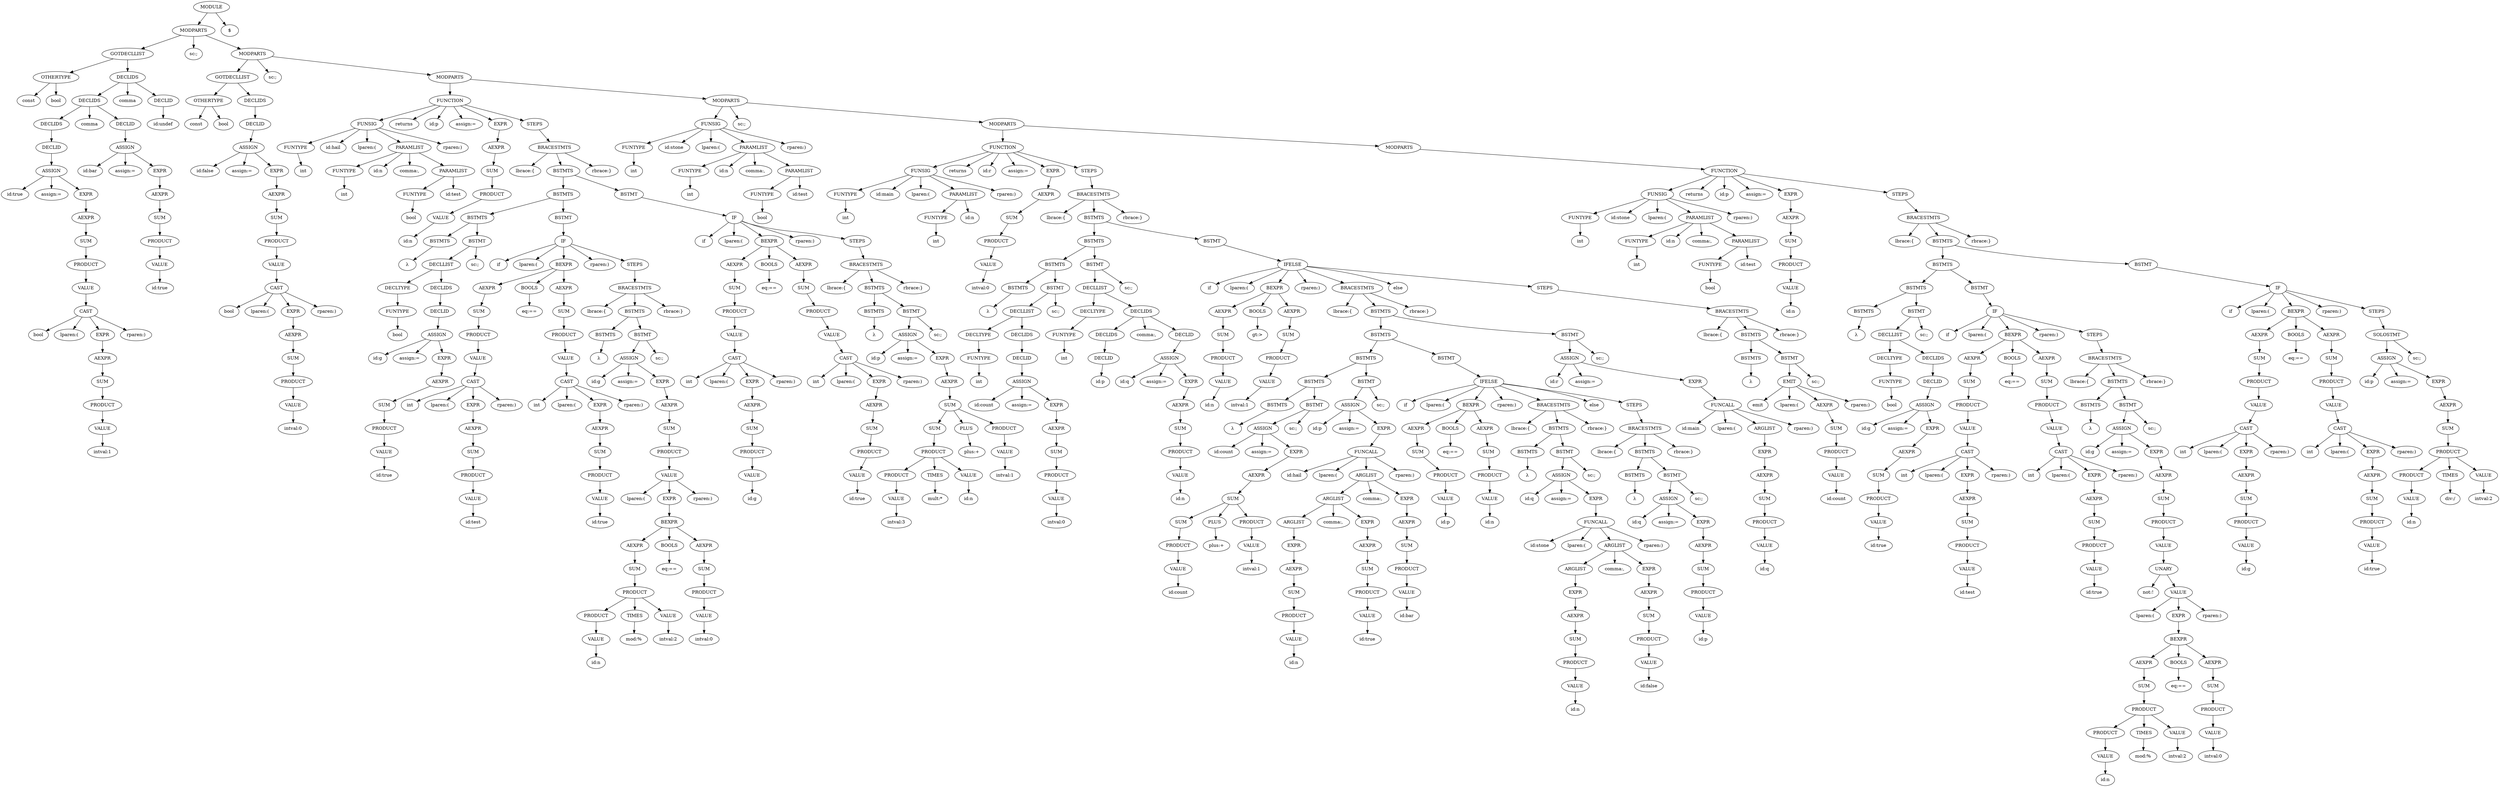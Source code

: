 digraph {
	Node0[label="MODULE"]
	Node1[label="MODPARTS"]
Node0->Node1[label=""]
	Node2[label="GOTDECLLIST"]
Node1->Node2[label=""]
	Node3[label="OTHERTYPE"]
Node2->Node3[label=""]
	Node4[label="const"]
Node3->Node4[label=""]
	Node5[label="bool"]
Node3->Node5[label=""]
	Node6[label="DECLIDS"]
Node2->Node6[label=""]
	Node7[label="DECLIDS"]
Node6->Node7[label=""]
	Node8[label="DECLIDS"]
Node7->Node8[label=""]
	Node9[label="DECLID"]
Node8->Node9[label=""]
	Node10[label="ASSIGN"]
Node9->Node10[label=""]
	Node11[label="id:true"]
Node10->Node11[label=""]
	Node12[label="assign:="]
Node10->Node12[label=""]
	Node13[label="EXPR"]
Node10->Node13[label=""]
	Node14[label="AEXPR"]
Node13->Node14[label=""]
	Node15[label="SUM"]
Node14->Node15[label=""]
	Node16[label="PRODUCT"]
Node15->Node16[label=""]
	Node17[label="VALUE"]
Node16->Node17[label=""]
	Node18[label="CAST"]
Node17->Node18[label=""]
	Node19[label="bool"]
Node18->Node19[label=""]
	Node20[label="lparen:("]
Node18->Node20[label=""]
	Node21[label="EXPR"]
Node18->Node21[label=""]
	Node22[label="AEXPR"]
Node21->Node22[label=""]
	Node23[label="SUM"]
Node22->Node23[label=""]
	Node24[label="PRODUCT"]
Node23->Node24[label=""]
	Node25[label="VALUE"]
Node24->Node25[label=""]
	Node26[label="intval:1"]
Node25->Node26[label=""]
	Node27[label="rparen:)"]
Node18->Node27[label=""]
	Node28[label="comma"]
Node7->Node28[label=""]
	Node29[label="DECLID"]
Node7->Node29[label=""]
	Node30[label="ASSIGN"]
Node29->Node30[label=""]
	Node31[label="id:bar"]
Node30->Node31[label=""]
	Node32[label="assign:="]
Node30->Node32[label=""]
	Node33[label="EXPR"]
Node30->Node33[label=""]
	Node34[label="AEXPR"]
Node33->Node34[label=""]
	Node35[label="SUM"]
Node34->Node35[label=""]
	Node36[label="PRODUCT"]
Node35->Node36[label=""]
	Node37[label="VALUE"]
Node36->Node37[label=""]
	Node38[label="id:true"]
Node37->Node38[label=""]
	Node39[label="comma"]
Node6->Node39[label=""]
	Node40[label="DECLID"]
Node6->Node40[label=""]
	Node41[label="id:undef"]
Node40->Node41[label=""]
	Node42[label="sc:;"]
Node1->Node42[label=""]
	Node43[label="MODPARTS"]
Node1->Node43[label=""]
	Node44[label="GOTDECLLIST"]
Node43->Node44[label=""]
	Node45[label="OTHERTYPE"]
Node44->Node45[label=""]
	Node46[label="const"]
Node45->Node46[label=""]
	Node47[label="bool"]
Node45->Node47[label=""]
	Node48[label="DECLIDS"]
Node44->Node48[label=""]
	Node49[label="DECLID"]
Node48->Node49[label=""]
	Node50[label="ASSIGN"]
Node49->Node50[label=""]
	Node51[label="id:false"]
Node50->Node51[label=""]
	Node52[label="assign:="]
Node50->Node52[label=""]
	Node53[label="EXPR"]
Node50->Node53[label=""]
	Node54[label="AEXPR"]
Node53->Node54[label=""]
	Node55[label="SUM"]
Node54->Node55[label=""]
	Node56[label="PRODUCT"]
Node55->Node56[label=""]
	Node57[label="VALUE"]
Node56->Node57[label=""]
	Node58[label="CAST"]
Node57->Node58[label=""]
	Node59[label="bool"]
Node58->Node59[label=""]
	Node60[label="lparen:("]
Node58->Node60[label=""]
	Node61[label="EXPR"]
Node58->Node61[label=""]
	Node62[label="AEXPR"]
Node61->Node62[label=""]
	Node63[label="SUM"]
Node62->Node63[label=""]
	Node64[label="PRODUCT"]
Node63->Node64[label=""]
	Node65[label="VALUE"]
Node64->Node65[label=""]
	Node66[label="intval:0"]
Node65->Node66[label=""]
	Node67[label="rparen:)"]
Node58->Node67[label=""]
	Node68[label="sc:;"]
Node43->Node68[label=""]
	Node69[label="MODPARTS"]
Node43->Node69[label=""]
	Node70[label="FUNCTION"]
Node69->Node70[label=""]
	Node71[label="FUNSIG"]
Node70->Node71[label=""]
	Node72[label="FUNTYPE"]
Node71->Node72[label=""]
	Node73[label="int"]
Node72->Node73[label=""]
	Node74[label="id:hail"]
Node71->Node74[label=""]
	Node75[label="lparen:("]
Node71->Node75[label=""]
	Node76[label="PARAMLIST"]
Node71->Node76[label=""]
	Node77[label="FUNTYPE"]
Node76->Node77[label=""]
	Node78[label="int"]
Node77->Node78[label=""]
	Node79[label="id:n"]
Node76->Node79[label=""]
	Node80[label="comma:,"]
Node76->Node80[label=""]
	Node81[label="PARAMLIST"]
Node76->Node81[label=""]
	Node82[label="FUNTYPE"]
Node81->Node82[label=""]
	Node83[label="bool"]
Node82->Node83[label=""]
	Node84[label="id:test"]
Node81->Node84[label=""]
	Node85[label="rparen:)"]
Node71->Node85[label=""]
	Node86[label="returns"]
Node70->Node86[label=""]
	Node87[label="id:p"]
Node70->Node87[label=""]
	Node88[label="assign:="]
Node70->Node88[label=""]
	Node89[label="EXPR"]
Node70->Node89[label=""]
	Node90[label="AEXPR"]
Node89->Node90[label=""]
	Node91[label="SUM"]
Node90->Node91[label=""]
	Node92[label="PRODUCT"]
Node91->Node92[label=""]
	Node93[label="VALUE"]
Node92->Node93[label=""]
	Node94[label="id:n"]
Node93->Node94[label=""]
	Node95[label="STEPS"]
Node70->Node95[label=""]
	Node96[label="BRACESTMTS"]
Node95->Node96[label=""]
	Node97[label="lbrace:{"]
Node96->Node97[label=""]
	Node98[label="BSTMTS"]
Node96->Node98[label=""]
	Node99[label="BSTMTS"]
Node98->Node99[label=""]
	Node100[label="BSTMTS"]
Node99->Node100[label=""]
	Node101[label="BSTMTS"]
Node100->Node101[label=""]
	Node102[label="λ"]
Node101->Node102[label=""]
	Node103[label="BSTMT"]
Node100->Node103[label=""]
	Node104[label="DECLLIST"]
Node103->Node104[label=""]
	Node105[label="DECLTYPE"]
Node104->Node105[label=""]
	Node106[label="FUNTYPE"]
Node105->Node106[label=""]
	Node107[label="bool"]
Node106->Node107[label=""]
	Node108[label="DECLIDS"]
Node104->Node108[label=""]
	Node109[label="DECLID"]
Node108->Node109[label=""]
	Node110[label="ASSIGN"]
Node109->Node110[label=""]
	Node111[label="id:g"]
Node110->Node111[label=""]
	Node112[label="assign:="]
Node110->Node112[label=""]
	Node113[label="EXPR"]
Node110->Node113[label=""]
	Node114[label="AEXPR"]
Node113->Node114[label=""]
	Node115[label="SUM"]
Node114->Node115[label=""]
	Node116[label="PRODUCT"]
Node115->Node116[label=""]
	Node117[label="VALUE"]
Node116->Node117[label=""]
	Node118[label="id:true"]
Node117->Node118[label=""]
	Node119[label="sc:;"]
Node103->Node119[label=""]
	Node120[label="BSTMT"]
Node99->Node120[label=""]
	Node121[label="IF"]
Node120->Node121[label=""]
	Node122[label="if"]
Node121->Node122[label=""]
	Node123[label="lparen:("]
Node121->Node123[label=""]
	Node124[label="BEXPR"]
Node121->Node124[label=""]
	Node125[label="AEXPR"]
Node124->Node125[label=""]
	Node126[label="SUM"]
Node125->Node126[label=""]
	Node127[label="PRODUCT"]
Node126->Node127[label=""]
	Node128[label="VALUE"]
Node127->Node128[label=""]
	Node129[label="CAST"]
Node128->Node129[label=""]
	Node130[label="int"]
Node129->Node130[label=""]
	Node131[label="lparen:("]
Node129->Node131[label=""]
	Node132[label="EXPR"]
Node129->Node132[label=""]
	Node133[label="AEXPR"]
Node132->Node133[label=""]
	Node134[label="SUM"]
Node133->Node134[label=""]
	Node135[label="PRODUCT"]
Node134->Node135[label=""]
	Node136[label="VALUE"]
Node135->Node136[label=""]
	Node137[label="id:test"]
Node136->Node137[label=""]
	Node138[label="rparen:)"]
Node129->Node138[label=""]
	Node139[label="BOOLS"]
Node124->Node139[label=""]
	Node140[label="eq:=="]
Node139->Node140[label=""]
	Node141[label="AEXPR"]
Node124->Node141[label=""]
	Node142[label="SUM"]
Node141->Node142[label=""]
	Node143[label="PRODUCT"]
Node142->Node143[label=""]
	Node144[label="VALUE"]
Node143->Node144[label=""]
	Node145[label="CAST"]
Node144->Node145[label=""]
	Node146[label="int"]
Node145->Node146[label=""]
	Node147[label="lparen:("]
Node145->Node147[label=""]
	Node148[label="EXPR"]
Node145->Node148[label=""]
	Node149[label="AEXPR"]
Node148->Node149[label=""]
	Node150[label="SUM"]
Node149->Node150[label=""]
	Node151[label="PRODUCT"]
Node150->Node151[label=""]
	Node152[label="VALUE"]
Node151->Node152[label=""]
	Node153[label="id:true"]
Node152->Node153[label=""]
	Node154[label="rparen:)"]
Node145->Node154[label=""]
	Node155[label="rparen:)"]
Node121->Node155[label=""]
	Node156[label="STEPS"]
Node121->Node156[label=""]
	Node157[label="BRACESTMTS"]
Node156->Node157[label=""]
	Node158[label="lbrace:{"]
Node157->Node158[label=""]
	Node159[label="BSTMTS"]
Node157->Node159[label=""]
	Node160[label="BSTMTS"]
Node159->Node160[label=""]
	Node161[label="λ"]
Node160->Node161[label=""]
	Node162[label="BSTMT"]
Node159->Node162[label=""]
	Node163[label="ASSIGN"]
Node162->Node163[label=""]
	Node164[label="id:g"]
Node163->Node164[label=""]
	Node165[label="assign:="]
Node163->Node165[label=""]
	Node166[label="EXPR"]
Node163->Node166[label=""]
	Node167[label="AEXPR"]
Node166->Node167[label=""]
	Node168[label="SUM"]
Node167->Node168[label=""]
	Node169[label="PRODUCT"]
Node168->Node169[label=""]
	Node170[label="VALUE"]
Node169->Node170[label=""]
	Node171[label="lparen:("]
Node170->Node171[label=""]
	Node172[label="EXPR"]
Node170->Node172[label=""]
	Node173[label="BEXPR"]
Node172->Node173[label=""]
	Node174[label="AEXPR"]
Node173->Node174[label=""]
	Node175[label="SUM"]
Node174->Node175[label=""]
	Node176[label="PRODUCT"]
Node175->Node176[label=""]
	Node177[label="PRODUCT"]
Node176->Node177[label=""]
	Node178[label="VALUE"]
Node177->Node178[label=""]
	Node179[label="id:n"]
Node178->Node179[label=""]
	Node180[label="TIMES"]
Node176->Node180[label=""]
	Node181[label="mod:%"]
Node180->Node181[label=""]
	Node182[label="VALUE"]
Node176->Node182[label=""]
	Node183[label="intval:2"]
Node182->Node183[label=""]
	Node184[label="BOOLS"]
Node173->Node184[label=""]
	Node185[label="eq:=="]
Node184->Node185[label=""]
	Node186[label="AEXPR"]
Node173->Node186[label=""]
	Node187[label="SUM"]
Node186->Node187[label=""]
	Node188[label="PRODUCT"]
Node187->Node188[label=""]
	Node189[label="VALUE"]
Node188->Node189[label=""]
	Node190[label="intval:0"]
Node189->Node190[label=""]
	Node191[label="rparen:)"]
Node170->Node191[label=""]
	Node192[label="sc:;"]
Node162->Node192[label=""]
	Node193[label="rbrace:}"]
Node157->Node193[label=""]
	Node194[label="BSTMT"]
Node98->Node194[label=""]
	Node195[label="IF"]
Node194->Node195[label=""]
	Node196[label="if"]
Node195->Node196[label=""]
	Node197[label="lparen:("]
Node195->Node197[label=""]
	Node198[label="BEXPR"]
Node195->Node198[label=""]
	Node199[label="AEXPR"]
Node198->Node199[label=""]
	Node200[label="SUM"]
Node199->Node200[label=""]
	Node201[label="PRODUCT"]
Node200->Node201[label=""]
	Node202[label="VALUE"]
Node201->Node202[label=""]
	Node203[label="CAST"]
Node202->Node203[label=""]
	Node204[label="int"]
Node203->Node204[label=""]
	Node205[label="lparen:("]
Node203->Node205[label=""]
	Node206[label="EXPR"]
Node203->Node206[label=""]
	Node207[label="AEXPR"]
Node206->Node207[label=""]
	Node208[label="SUM"]
Node207->Node208[label=""]
	Node209[label="PRODUCT"]
Node208->Node209[label=""]
	Node210[label="VALUE"]
Node209->Node210[label=""]
	Node211[label="id:g"]
Node210->Node211[label=""]
	Node212[label="rparen:)"]
Node203->Node212[label=""]
	Node213[label="BOOLS"]
Node198->Node213[label=""]
	Node214[label="eq:=="]
Node213->Node214[label=""]
	Node215[label="AEXPR"]
Node198->Node215[label=""]
	Node216[label="SUM"]
Node215->Node216[label=""]
	Node217[label="PRODUCT"]
Node216->Node217[label=""]
	Node218[label="VALUE"]
Node217->Node218[label=""]
	Node219[label="CAST"]
Node218->Node219[label=""]
	Node220[label="int"]
Node219->Node220[label=""]
	Node221[label="lparen:("]
Node219->Node221[label=""]
	Node222[label="EXPR"]
Node219->Node222[label=""]
	Node223[label="AEXPR"]
Node222->Node223[label=""]
	Node224[label="SUM"]
Node223->Node224[label=""]
	Node225[label="PRODUCT"]
Node224->Node225[label=""]
	Node226[label="VALUE"]
Node225->Node226[label=""]
	Node227[label="id:true"]
Node226->Node227[label=""]
	Node228[label="rparen:)"]
Node219->Node228[label=""]
	Node229[label="rparen:)"]
Node195->Node229[label=""]
	Node230[label="STEPS"]
Node195->Node230[label=""]
	Node231[label="BRACESTMTS"]
Node230->Node231[label=""]
	Node232[label="lbrace:{"]
Node231->Node232[label=""]
	Node233[label="BSTMTS"]
Node231->Node233[label=""]
	Node234[label="BSTMTS"]
Node233->Node234[label=""]
	Node235[label="λ"]
Node234->Node235[label=""]
	Node236[label="BSTMT"]
Node233->Node236[label=""]
	Node237[label="ASSIGN"]
Node236->Node237[label=""]
	Node238[label="id:p"]
Node237->Node238[label=""]
	Node239[label="assign:="]
Node237->Node239[label=""]
	Node240[label="EXPR"]
Node237->Node240[label=""]
	Node241[label="AEXPR"]
Node240->Node241[label=""]
	Node242[label="SUM"]
Node241->Node242[label=""]
	Node243[label="SUM"]
Node242->Node243[label=""]
	Node244[label="PRODUCT"]
Node243->Node244[label=""]
	Node245[label="PRODUCT"]
Node244->Node245[label=""]
	Node246[label="VALUE"]
Node245->Node246[label=""]
	Node247[label="intval:3"]
Node246->Node247[label=""]
	Node248[label="TIMES"]
Node244->Node248[label=""]
	Node249[label="mult:*"]
Node248->Node249[label=""]
	Node250[label="VALUE"]
Node244->Node250[label=""]
	Node251[label="id:n"]
Node250->Node251[label=""]
	Node252[label="PLUS"]
Node242->Node252[label=""]
	Node253[label="plus:+"]
Node252->Node253[label=""]
	Node254[label="PRODUCT"]
Node242->Node254[label=""]
	Node255[label="VALUE"]
Node254->Node255[label=""]
	Node256[label="intval:1"]
Node255->Node256[label=""]
	Node257[label="sc:;"]
Node236->Node257[label=""]
	Node258[label="rbrace:}"]
Node231->Node258[label=""]
	Node259[label="rbrace:}"]
Node96->Node259[label=""]
	Node260[label="MODPARTS"]
Node69->Node260[label=""]
	Node261[label="FUNSIG"]
Node260->Node261[label=""]
	Node262[label="FUNTYPE"]
Node261->Node262[label=""]
	Node263[label="int"]
Node262->Node263[label=""]
	Node264[label="id:stone"]
Node261->Node264[label=""]
	Node265[label="lparen:("]
Node261->Node265[label=""]
	Node266[label="PARAMLIST"]
Node261->Node266[label=""]
	Node267[label="FUNTYPE"]
Node266->Node267[label=""]
	Node268[label="int"]
Node267->Node268[label=""]
	Node269[label="id:n"]
Node266->Node269[label=""]
	Node270[label="comma:,"]
Node266->Node270[label=""]
	Node271[label="PARAMLIST"]
Node266->Node271[label=""]
	Node272[label="FUNTYPE"]
Node271->Node272[label=""]
	Node273[label="bool"]
Node272->Node273[label=""]
	Node274[label="id:test"]
Node271->Node274[label=""]
	Node275[label="rparen:)"]
Node261->Node275[label=""]
	Node276[label="sc:;"]
Node260->Node276[label=""]
	Node277[label="MODPARTS"]
Node260->Node277[label=""]
	Node278[label="FUNCTION"]
Node277->Node278[label=""]
	Node279[label="FUNSIG"]
Node278->Node279[label=""]
	Node280[label="FUNTYPE"]
Node279->Node280[label=""]
	Node281[label="int"]
Node280->Node281[label=""]
	Node282[label="id:main"]
Node279->Node282[label=""]
	Node283[label="lparen:("]
Node279->Node283[label=""]
	Node284[label="PARAMLIST"]
Node279->Node284[label=""]
	Node285[label="FUNTYPE"]
Node284->Node285[label=""]
	Node286[label="int"]
Node285->Node286[label=""]
	Node287[label="id:n"]
Node284->Node287[label=""]
	Node288[label="rparen:)"]
Node279->Node288[label=""]
	Node289[label="returns"]
Node278->Node289[label=""]
	Node290[label="id:r"]
Node278->Node290[label=""]
	Node291[label="assign:="]
Node278->Node291[label=""]
	Node292[label="EXPR"]
Node278->Node292[label=""]
	Node293[label="AEXPR"]
Node292->Node293[label=""]
	Node294[label="SUM"]
Node293->Node294[label=""]
	Node295[label="PRODUCT"]
Node294->Node295[label=""]
	Node296[label="VALUE"]
Node295->Node296[label=""]
	Node297[label="intval:0"]
Node296->Node297[label=""]
	Node298[label="STEPS"]
Node278->Node298[label=""]
	Node299[label="BRACESTMTS"]
Node298->Node299[label=""]
	Node300[label="lbrace:{"]
Node299->Node300[label=""]
	Node301[label="BSTMTS"]
Node299->Node301[label=""]
	Node302[label="BSTMTS"]
Node301->Node302[label=""]
	Node303[label="BSTMTS"]
Node302->Node303[label=""]
	Node304[label="BSTMTS"]
Node303->Node304[label=""]
	Node305[label="λ"]
Node304->Node305[label=""]
	Node306[label="BSTMT"]
Node303->Node306[label=""]
	Node307[label="DECLLIST"]
Node306->Node307[label=""]
	Node308[label="DECLTYPE"]
Node307->Node308[label=""]
	Node309[label="FUNTYPE"]
Node308->Node309[label=""]
	Node310[label="int"]
Node309->Node310[label=""]
	Node311[label="DECLIDS"]
Node307->Node311[label=""]
	Node312[label="DECLID"]
Node311->Node312[label=""]
	Node313[label="ASSIGN"]
Node312->Node313[label=""]
	Node314[label="id:count"]
Node313->Node314[label=""]
	Node315[label="assign:="]
Node313->Node315[label=""]
	Node316[label="EXPR"]
Node313->Node316[label=""]
	Node317[label="AEXPR"]
Node316->Node317[label=""]
	Node318[label="SUM"]
Node317->Node318[label=""]
	Node319[label="PRODUCT"]
Node318->Node319[label=""]
	Node320[label="VALUE"]
Node319->Node320[label=""]
	Node321[label="intval:0"]
Node320->Node321[label=""]
	Node322[label="sc:;"]
Node306->Node322[label=""]
	Node323[label="BSTMT"]
Node302->Node323[label=""]
	Node324[label="DECLLIST"]
Node323->Node324[label=""]
	Node325[label="DECLTYPE"]
Node324->Node325[label=""]
	Node326[label="FUNTYPE"]
Node325->Node326[label=""]
	Node327[label="int"]
Node326->Node327[label=""]
	Node328[label="DECLIDS"]
Node324->Node328[label=""]
	Node329[label="DECLIDS"]
Node328->Node329[label=""]
	Node330[label="DECLID"]
Node329->Node330[label=""]
	Node331[label="id:p"]
Node330->Node331[label=""]
	Node332[label="comma:,"]
Node328->Node332[label=""]
	Node333[label="DECLID"]
Node328->Node333[label=""]
	Node334[label="ASSIGN"]
Node333->Node334[label=""]
	Node335[label="id:q"]
Node334->Node335[label=""]
	Node336[label="assign:="]
Node334->Node336[label=""]
	Node337[label="EXPR"]
Node334->Node337[label=""]
	Node338[label="AEXPR"]
Node337->Node338[label=""]
	Node339[label="SUM"]
Node338->Node339[label=""]
	Node340[label="PRODUCT"]
Node339->Node340[label=""]
	Node341[label="VALUE"]
Node340->Node341[label=""]
	Node342[label="id:n"]
Node341->Node342[label=""]
	Node343[label="sc:;"]
Node323->Node343[label=""]
	Node344[label="BSTMT"]
Node301->Node344[label=""]
	Node345[label="IFELSE"]
Node344->Node345[label=""]
	Node346[label="if"]
Node345->Node346[label=""]
	Node347[label="lparen:("]
Node345->Node347[label=""]
	Node348[label="BEXPR"]
Node345->Node348[label=""]
	Node349[label="AEXPR"]
Node348->Node349[label=""]
	Node350[label="SUM"]
Node349->Node350[label=""]
	Node351[label="PRODUCT"]
Node350->Node351[label=""]
	Node352[label="VALUE"]
Node351->Node352[label=""]
	Node353[label="id:n"]
Node352->Node353[label=""]
	Node354[label="BOOLS"]
Node348->Node354[label=""]
	Node355[label="gt:>"]
Node354->Node355[label=""]
	Node356[label="AEXPR"]
Node348->Node356[label=""]
	Node357[label="SUM"]
Node356->Node357[label=""]
	Node358[label="PRODUCT"]
Node357->Node358[label=""]
	Node359[label="VALUE"]
Node358->Node359[label=""]
	Node360[label="intval:1"]
Node359->Node360[label=""]
	Node361[label="rparen:)"]
Node345->Node361[label=""]
	Node362[label="BRACESTMTS"]
Node345->Node362[label=""]
	Node363[label="lbrace:{"]
Node362->Node363[label=""]
	Node364[label="BSTMTS"]
Node362->Node364[label=""]
	Node365[label="BSTMTS"]
Node364->Node365[label=""]
	Node366[label="BSTMTS"]
Node365->Node366[label=""]
	Node367[label="BSTMTS"]
Node366->Node367[label=""]
	Node368[label="BSTMTS"]
Node367->Node368[label=""]
	Node369[label="λ"]
Node368->Node369[label=""]
	Node370[label="BSTMT"]
Node367->Node370[label=""]
	Node371[label="ASSIGN"]
Node370->Node371[label=""]
	Node372[label="id:count"]
Node371->Node372[label=""]
	Node373[label="assign:="]
Node371->Node373[label=""]
	Node374[label="EXPR"]
Node371->Node374[label=""]
	Node375[label="AEXPR"]
Node374->Node375[label=""]
	Node376[label="SUM"]
Node375->Node376[label=""]
	Node377[label="SUM"]
Node376->Node377[label=""]
	Node378[label="PRODUCT"]
Node377->Node378[label=""]
	Node379[label="VALUE"]
Node378->Node379[label=""]
	Node380[label="id:count"]
Node379->Node380[label=""]
	Node381[label="PLUS"]
Node376->Node381[label=""]
	Node382[label="plus:+"]
Node381->Node382[label=""]
	Node383[label="PRODUCT"]
Node376->Node383[label=""]
	Node384[label="VALUE"]
Node383->Node384[label=""]
	Node385[label="intval:1"]
Node384->Node385[label=""]
	Node386[label="sc:;"]
Node370->Node386[label=""]
	Node387[label="BSTMT"]
Node366->Node387[label=""]
	Node388[label="ASSIGN"]
Node387->Node388[label=""]
	Node389[label="id:p"]
Node388->Node389[label=""]
	Node390[label="assign:="]
Node388->Node390[label=""]
	Node391[label="EXPR"]
Node388->Node391[label=""]
	Node392[label="FUNCALL"]
Node391->Node392[label=""]
	Node393[label="id:hail"]
Node392->Node393[label=""]
	Node394[label="lparen:("]
Node392->Node394[label=""]
	Node395[label="ARGLIST"]
Node392->Node395[label=""]
	Node396[label="ARGLIST"]
Node395->Node396[label=""]
	Node397[label="ARGLIST"]
Node396->Node397[label=""]
	Node398[label="EXPR"]
Node397->Node398[label=""]
	Node399[label="AEXPR"]
Node398->Node399[label=""]
	Node400[label="SUM"]
Node399->Node400[label=""]
	Node401[label="PRODUCT"]
Node400->Node401[label=""]
	Node402[label="VALUE"]
Node401->Node402[label=""]
	Node403[label="id:n"]
Node402->Node403[label=""]
	Node404[label="comma:,"]
Node396->Node404[label=""]
	Node405[label="EXPR"]
Node396->Node405[label=""]
	Node406[label="AEXPR"]
Node405->Node406[label=""]
	Node407[label="SUM"]
Node406->Node407[label=""]
	Node408[label="PRODUCT"]
Node407->Node408[label=""]
	Node409[label="VALUE"]
Node408->Node409[label=""]
	Node410[label="id:true"]
Node409->Node410[label=""]
	Node411[label="comma:,"]
Node395->Node411[label=""]
	Node412[label="EXPR"]
Node395->Node412[label=""]
	Node413[label="AEXPR"]
Node412->Node413[label=""]
	Node414[label="SUM"]
Node413->Node414[label=""]
	Node415[label="PRODUCT"]
Node414->Node415[label=""]
	Node416[label="VALUE"]
Node415->Node416[label=""]
	Node417[label="id:bar"]
Node416->Node417[label=""]
	Node418[label="rparen:)"]
Node392->Node418[label=""]
	Node419[label="sc:;"]
Node387->Node419[label=""]
	Node420[label="BSTMT"]
Node365->Node420[label=""]
	Node421[label="IFELSE"]
Node420->Node421[label=""]
	Node422[label="if"]
Node421->Node422[label=""]
	Node423[label="lparen:("]
Node421->Node423[label=""]
	Node424[label="BEXPR"]
Node421->Node424[label=""]
	Node425[label="AEXPR"]
Node424->Node425[label=""]
	Node426[label="SUM"]
Node425->Node426[label=""]
	Node427[label="PRODUCT"]
Node426->Node427[label=""]
	Node428[label="VALUE"]
Node427->Node428[label=""]
	Node429[label="id:p"]
Node428->Node429[label=""]
	Node430[label="BOOLS"]
Node424->Node430[label=""]
	Node431[label="eq:=="]
Node430->Node431[label=""]
	Node432[label="AEXPR"]
Node424->Node432[label=""]
	Node433[label="SUM"]
Node432->Node433[label=""]
	Node434[label="PRODUCT"]
Node433->Node434[label=""]
	Node435[label="VALUE"]
Node434->Node435[label=""]
	Node436[label="id:n"]
Node435->Node436[label=""]
	Node437[label="rparen:)"]
Node421->Node437[label=""]
	Node438[label="BRACESTMTS"]
Node421->Node438[label=""]
	Node439[label="lbrace:{"]
Node438->Node439[label=""]
	Node440[label="BSTMTS"]
Node438->Node440[label=""]
	Node441[label="BSTMTS"]
Node440->Node441[label=""]
	Node442[label="λ"]
Node441->Node442[label=""]
	Node443[label="BSTMT"]
Node440->Node443[label=""]
	Node444[label="ASSIGN"]
Node443->Node444[label=""]
	Node445[label="id:q"]
Node444->Node445[label=""]
	Node446[label="assign:="]
Node444->Node446[label=""]
	Node447[label="EXPR"]
Node444->Node447[label=""]
	Node448[label="FUNCALL"]
Node447->Node448[label=""]
	Node449[label="id:stone"]
Node448->Node449[label=""]
	Node450[label="lparen:("]
Node448->Node450[label=""]
	Node451[label="ARGLIST"]
Node448->Node451[label=""]
	Node452[label="ARGLIST"]
Node451->Node452[label=""]
	Node453[label="EXPR"]
Node452->Node453[label=""]
	Node454[label="AEXPR"]
Node453->Node454[label=""]
	Node455[label="SUM"]
Node454->Node455[label=""]
	Node456[label="PRODUCT"]
Node455->Node456[label=""]
	Node457[label="VALUE"]
Node456->Node457[label=""]
	Node458[label="id:n"]
Node457->Node458[label=""]
	Node459[label="comma:,"]
Node451->Node459[label=""]
	Node460[label="EXPR"]
Node451->Node460[label=""]
	Node461[label="AEXPR"]
Node460->Node461[label=""]
	Node462[label="SUM"]
Node461->Node462[label=""]
	Node463[label="PRODUCT"]
Node462->Node463[label=""]
	Node464[label="VALUE"]
Node463->Node464[label=""]
	Node465[label="id:false"]
Node464->Node465[label=""]
	Node466[label="rparen:)"]
Node448->Node466[label=""]
	Node467[label="sc:;"]
Node443->Node467[label=""]
	Node468[label="rbrace:}"]
Node438->Node468[label=""]
	Node469[label="else"]
Node421->Node469[label=""]
	Node470[label="STEPS"]
Node421->Node470[label=""]
	Node471[label="BRACESTMTS"]
Node470->Node471[label=""]
	Node472[label="lbrace:{"]
Node471->Node472[label=""]
	Node473[label="BSTMTS"]
Node471->Node473[label=""]
	Node474[label="BSTMTS"]
Node473->Node474[label=""]
	Node475[label="λ"]
Node474->Node475[label=""]
	Node476[label="BSTMT"]
Node473->Node476[label=""]
	Node477[label="ASSIGN"]
Node476->Node477[label=""]
	Node478[label="id:q"]
Node477->Node478[label=""]
	Node479[label="assign:="]
Node477->Node479[label=""]
	Node480[label="EXPR"]
Node477->Node480[label=""]
	Node481[label="AEXPR"]
Node480->Node481[label=""]
	Node482[label="SUM"]
Node481->Node482[label=""]
	Node483[label="PRODUCT"]
Node482->Node483[label=""]
	Node484[label="VALUE"]
Node483->Node484[label=""]
	Node485[label="id:p"]
Node484->Node485[label=""]
	Node486[label="sc:;"]
Node476->Node486[label=""]
	Node487[label="rbrace:}"]
Node471->Node487[label=""]
	Node488[label="BSTMT"]
Node364->Node488[label=""]
	Node489[label="ASSIGN"]
Node488->Node489[label=""]
	Node490[label="id:r"]
Node489->Node490[label=""]
	Node491[label="assign:="]
Node489->Node491[label=""]
	Node492[label="EXPR"]
Node489->Node492[label=""]
	Node493[label="FUNCALL"]
Node492->Node493[label=""]
	Node494[label="id:main"]
Node493->Node494[label=""]
	Node495[label="lparen:("]
Node493->Node495[label=""]
	Node496[label="ARGLIST"]
Node493->Node496[label=""]
	Node497[label="EXPR"]
Node496->Node497[label=""]
	Node498[label="AEXPR"]
Node497->Node498[label=""]
	Node499[label="SUM"]
Node498->Node499[label=""]
	Node500[label="PRODUCT"]
Node499->Node500[label=""]
	Node501[label="VALUE"]
Node500->Node501[label=""]
	Node502[label="id:q"]
Node501->Node502[label=""]
	Node503[label="rparen:)"]
Node493->Node503[label=""]
	Node504[label="sc:;"]
Node488->Node504[label=""]
	Node505[label="rbrace:}"]
Node362->Node505[label=""]
	Node506[label="else"]
Node345->Node506[label=""]
	Node507[label="STEPS"]
Node345->Node507[label=""]
	Node508[label="BRACESTMTS"]
Node507->Node508[label=""]
	Node509[label="lbrace:{"]
Node508->Node509[label=""]
	Node510[label="BSTMTS"]
Node508->Node510[label=""]
	Node511[label="BSTMTS"]
Node510->Node511[label=""]
	Node512[label="λ"]
Node511->Node512[label=""]
	Node513[label="BSTMT"]
Node510->Node513[label=""]
	Node514[label="EMIT"]
Node513->Node514[label=""]
	Node515[label="emit"]
Node514->Node515[label=""]
	Node516[label="lparen:("]
Node514->Node516[label=""]
	Node517[label="AEXPR"]
Node514->Node517[label=""]
	Node518[label="SUM"]
Node517->Node518[label=""]
	Node519[label="PRODUCT"]
Node518->Node519[label=""]
	Node520[label="VALUE"]
Node519->Node520[label=""]
	Node521[label="id:count"]
Node520->Node521[label=""]
	Node522[label="rparen:)"]
Node514->Node522[label=""]
	Node523[label="sc:;"]
Node513->Node523[label=""]
	Node524[label="rbrace:}"]
Node508->Node524[label=""]
	Node525[label="rbrace:}"]
Node299->Node525[label=""]
	Node526[label="MODPARTS"]
Node277->Node526[label=""]
	Node527[label="FUNCTION"]
Node526->Node527[label=""]
	Node528[label="FUNSIG"]
Node527->Node528[label=""]
	Node529[label="FUNTYPE"]
Node528->Node529[label=""]
	Node530[label="int"]
Node529->Node530[label=""]
	Node531[label="id:stone"]
Node528->Node531[label=""]
	Node532[label="lparen:("]
Node528->Node532[label=""]
	Node533[label="PARAMLIST"]
Node528->Node533[label=""]
	Node534[label="FUNTYPE"]
Node533->Node534[label=""]
	Node535[label="int"]
Node534->Node535[label=""]
	Node536[label="id:n"]
Node533->Node536[label=""]
	Node537[label="comma:,"]
Node533->Node537[label=""]
	Node538[label="PARAMLIST"]
Node533->Node538[label=""]
	Node539[label="FUNTYPE"]
Node538->Node539[label=""]
	Node540[label="bool"]
Node539->Node540[label=""]
	Node541[label="id:test"]
Node538->Node541[label=""]
	Node542[label="rparen:)"]
Node528->Node542[label=""]
	Node543[label="returns"]
Node527->Node543[label=""]
	Node544[label="id:p"]
Node527->Node544[label=""]
	Node545[label="assign:="]
Node527->Node545[label=""]
	Node546[label="EXPR"]
Node527->Node546[label=""]
	Node547[label="AEXPR"]
Node546->Node547[label=""]
	Node548[label="SUM"]
Node547->Node548[label=""]
	Node549[label="PRODUCT"]
Node548->Node549[label=""]
	Node550[label="VALUE"]
Node549->Node550[label=""]
	Node551[label="id:n"]
Node550->Node551[label=""]
	Node552[label="STEPS"]
Node527->Node552[label=""]
	Node553[label="BRACESTMTS"]
Node552->Node553[label=""]
	Node554[label="lbrace:{"]
Node553->Node554[label=""]
	Node555[label="BSTMTS"]
Node553->Node555[label=""]
	Node556[label="BSTMTS"]
Node555->Node556[label=""]
	Node557[label="BSTMTS"]
Node556->Node557[label=""]
	Node558[label="BSTMTS"]
Node557->Node558[label=""]
	Node559[label="λ"]
Node558->Node559[label=""]
	Node560[label="BSTMT"]
Node557->Node560[label=""]
	Node561[label="DECLLIST"]
Node560->Node561[label=""]
	Node562[label="DECLTYPE"]
Node561->Node562[label=""]
	Node563[label="FUNTYPE"]
Node562->Node563[label=""]
	Node564[label="bool"]
Node563->Node564[label=""]
	Node565[label="DECLIDS"]
Node561->Node565[label=""]
	Node566[label="DECLID"]
Node565->Node566[label=""]
	Node567[label="ASSIGN"]
Node566->Node567[label=""]
	Node568[label="id:g"]
Node567->Node568[label=""]
	Node569[label="assign:="]
Node567->Node569[label=""]
	Node570[label="EXPR"]
Node567->Node570[label=""]
	Node571[label="AEXPR"]
Node570->Node571[label=""]
	Node572[label="SUM"]
Node571->Node572[label=""]
	Node573[label="PRODUCT"]
Node572->Node573[label=""]
	Node574[label="VALUE"]
Node573->Node574[label=""]
	Node575[label="id:true"]
Node574->Node575[label=""]
	Node576[label="sc:;"]
Node560->Node576[label=""]
	Node577[label="BSTMT"]
Node556->Node577[label=""]
	Node578[label="IF"]
Node577->Node578[label=""]
	Node579[label="if"]
Node578->Node579[label=""]
	Node580[label="lparen:("]
Node578->Node580[label=""]
	Node581[label="BEXPR"]
Node578->Node581[label=""]
	Node582[label="AEXPR"]
Node581->Node582[label=""]
	Node583[label="SUM"]
Node582->Node583[label=""]
	Node584[label="PRODUCT"]
Node583->Node584[label=""]
	Node585[label="VALUE"]
Node584->Node585[label=""]
	Node586[label="CAST"]
Node585->Node586[label=""]
	Node587[label="int"]
Node586->Node587[label=""]
	Node588[label="lparen:("]
Node586->Node588[label=""]
	Node589[label="EXPR"]
Node586->Node589[label=""]
	Node590[label="AEXPR"]
Node589->Node590[label=""]
	Node591[label="SUM"]
Node590->Node591[label=""]
	Node592[label="PRODUCT"]
Node591->Node592[label=""]
	Node593[label="VALUE"]
Node592->Node593[label=""]
	Node594[label="id:test"]
Node593->Node594[label=""]
	Node595[label="rparen:)"]
Node586->Node595[label=""]
	Node596[label="BOOLS"]
Node581->Node596[label=""]
	Node597[label="eq:=="]
Node596->Node597[label=""]
	Node598[label="AEXPR"]
Node581->Node598[label=""]
	Node599[label="SUM"]
Node598->Node599[label=""]
	Node600[label="PRODUCT"]
Node599->Node600[label=""]
	Node601[label="VALUE"]
Node600->Node601[label=""]
	Node602[label="CAST"]
Node601->Node602[label=""]
	Node603[label="int"]
Node602->Node603[label=""]
	Node604[label="lparen:("]
Node602->Node604[label=""]
	Node605[label="EXPR"]
Node602->Node605[label=""]
	Node606[label="AEXPR"]
Node605->Node606[label=""]
	Node607[label="SUM"]
Node606->Node607[label=""]
	Node608[label="PRODUCT"]
Node607->Node608[label=""]
	Node609[label="VALUE"]
Node608->Node609[label=""]
	Node610[label="id:true"]
Node609->Node610[label=""]
	Node611[label="rparen:)"]
Node602->Node611[label=""]
	Node612[label="rparen:)"]
Node578->Node612[label=""]
	Node613[label="STEPS"]
Node578->Node613[label=""]
	Node614[label="BRACESTMTS"]
Node613->Node614[label=""]
	Node615[label="lbrace:{"]
Node614->Node615[label=""]
	Node616[label="BSTMTS"]
Node614->Node616[label=""]
	Node617[label="BSTMTS"]
Node616->Node617[label=""]
	Node618[label="λ"]
Node617->Node618[label=""]
	Node619[label="BSTMT"]
Node616->Node619[label=""]
	Node620[label="ASSIGN"]
Node619->Node620[label=""]
	Node621[label="id:g"]
Node620->Node621[label=""]
	Node622[label="assign:="]
Node620->Node622[label=""]
	Node623[label="EXPR"]
Node620->Node623[label=""]
	Node624[label="AEXPR"]
Node623->Node624[label=""]
	Node625[label="SUM"]
Node624->Node625[label=""]
	Node626[label="PRODUCT"]
Node625->Node626[label=""]
	Node627[label="VALUE"]
Node626->Node627[label=""]
	Node628[label="UNARY"]
Node627->Node628[label=""]
	Node629[label="not:!"]
Node628->Node629[label=""]
	Node630[label="VALUE"]
Node628->Node630[label=""]
	Node631[label="lparen:("]
Node630->Node631[label=""]
	Node632[label="EXPR"]
Node630->Node632[label=""]
	Node633[label="BEXPR"]
Node632->Node633[label=""]
	Node634[label="AEXPR"]
Node633->Node634[label=""]
	Node635[label="SUM"]
Node634->Node635[label=""]
	Node636[label="PRODUCT"]
Node635->Node636[label=""]
	Node637[label="PRODUCT"]
Node636->Node637[label=""]
	Node638[label="VALUE"]
Node637->Node638[label=""]
	Node639[label="id:n"]
Node638->Node639[label=""]
	Node640[label="TIMES"]
Node636->Node640[label=""]
	Node641[label="mod:%"]
Node640->Node641[label=""]
	Node642[label="VALUE"]
Node636->Node642[label=""]
	Node643[label="intval:2"]
Node642->Node643[label=""]
	Node644[label="BOOLS"]
Node633->Node644[label=""]
	Node645[label="eq:=="]
Node644->Node645[label=""]
	Node646[label="AEXPR"]
Node633->Node646[label=""]
	Node647[label="SUM"]
Node646->Node647[label=""]
	Node648[label="PRODUCT"]
Node647->Node648[label=""]
	Node649[label="VALUE"]
Node648->Node649[label=""]
	Node650[label="intval:0"]
Node649->Node650[label=""]
	Node651[label="rparen:)"]
Node630->Node651[label=""]
	Node652[label="sc:;"]
Node619->Node652[label=""]
	Node653[label="rbrace:}"]
Node614->Node653[label=""]
	Node654[label="BSTMT"]
Node555->Node654[label=""]
	Node655[label="IF"]
Node654->Node655[label=""]
	Node656[label="if"]
Node655->Node656[label=""]
	Node657[label="lparen:("]
Node655->Node657[label=""]
	Node658[label="BEXPR"]
Node655->Node658[label=""]
	Node659[label="AEXPR"]
Node658->Node659[label=""]
	Node660[label="SUM"]
Node659->Node660[label=""]
	Node661[label="PRODUCT"]
Node660->Node661[label=""]
	Node662[label="VALUE"]
Node661->Node662[label=""]
	Node663[label="CAST"]
Node662->Node663[label=""]
	Node664[label="int"]
Node663->Node664[label=""]
	Node665[label="lparen:("]
Node663->Node665[label=""]
	Node666[label="EXPR"]
Node663->Node666[label=""]
	Node667[label="AEXPR"]
Node666->Node667[label=""]
	Node668[label="SUM"]
Node667->Node668[label=""]
	Node669[label="PRODUCT"]
Node668->Node669[label=""]
	Node670[label="VALUE"]
Node669->Node670[label=""]
	Node671[label="id:g"]
Node670->Node671[label=""]
	Node672[label="rparen:)"]
Node663->Node672[label=""]
	Node673[label="BOOLS"]
Node658->Node673[label=""]
	Node674[label="eq:=="]
Node673->Node674[label=""]
	Node675[label="AEXPR"]
Node658->Node675[label=""]
	Node676[label="SUM"]
Node675->Node676[label=""]
	Node677[label="PRODUCT"]
Node676->Node677[label=""]
	Node678[label="VALUE"]
Node677->Node678[label=""]
	Node679[label="CAST"]
Node678->Node679[label=""]
	Node680[label="int"]
Node679->Node680[label=""]
	Node681[label="lparen:("]
Node679->Node681[label=""]
	Node682[label="EXPR"]
Node679->Node682[label=""]
	Node683[label="AEXPR"]
Node682->Node683[label=""]
	Node684[label="SUM"]
Node683->Node684[label=""]
	Node685[label="PRODUCT"]
Node684->Node685[label=""]
	Node686[label="VALUE"]
Node685->Node686[label=""]
	Node687[label="id:true"]
Node686->Node687[label=""]
	Node688[label="rparen:)"]
Node679->Node688[label=""]
	Node689[label="rparen:)"]
Node655->Node689[label=""]
	Node690[label="STEPS"]
Node655->Node690[label=""]
	Node691[label="SOLOSTMT"]
Node690->Node691[label=""]
	Node692[label="ASSIGN"]
Node691->Node692[label=""]
	Node693[label="id:p"]
Node692->Node693[label=""]
	Node694[label="assign:="]
Node692->Node694[label=""]
	Node695[label="EXPR"]
Node692->Node695[label=""]
	Node696[label="AEXPR"]
Node695->Node696[label=""]
	Node697[label="SUM"]
Node696->Node697[label=""]
	Node698[label="PRODUCT"]
Node697->Node698[label=""]
	Node699[label="PRODUCT"]
Node698->Node699[label=""]
	Node700[label="VALUE"]
Node699->Node700[label=""]
	Node701[label="id:n"]
Node700->Node701[label=""]
	Node702[label="TIMES"]
Node698->Node702[label=""]
	Node703[label="div:/"]
Node702->Node703[label=""]
	Node704[label="VALUE"]
Node698->Node704[label=""]
	Node705[label="intval:2"]
Node704->Node705[label=""]
	Node706[label="sc:;"]
Node691->Node706[label=""]
	Node707[label="rbrace:}"]
Node553->Node707[label=""]
	Node708[label="$"]
Node0->Node708[label=""]
}